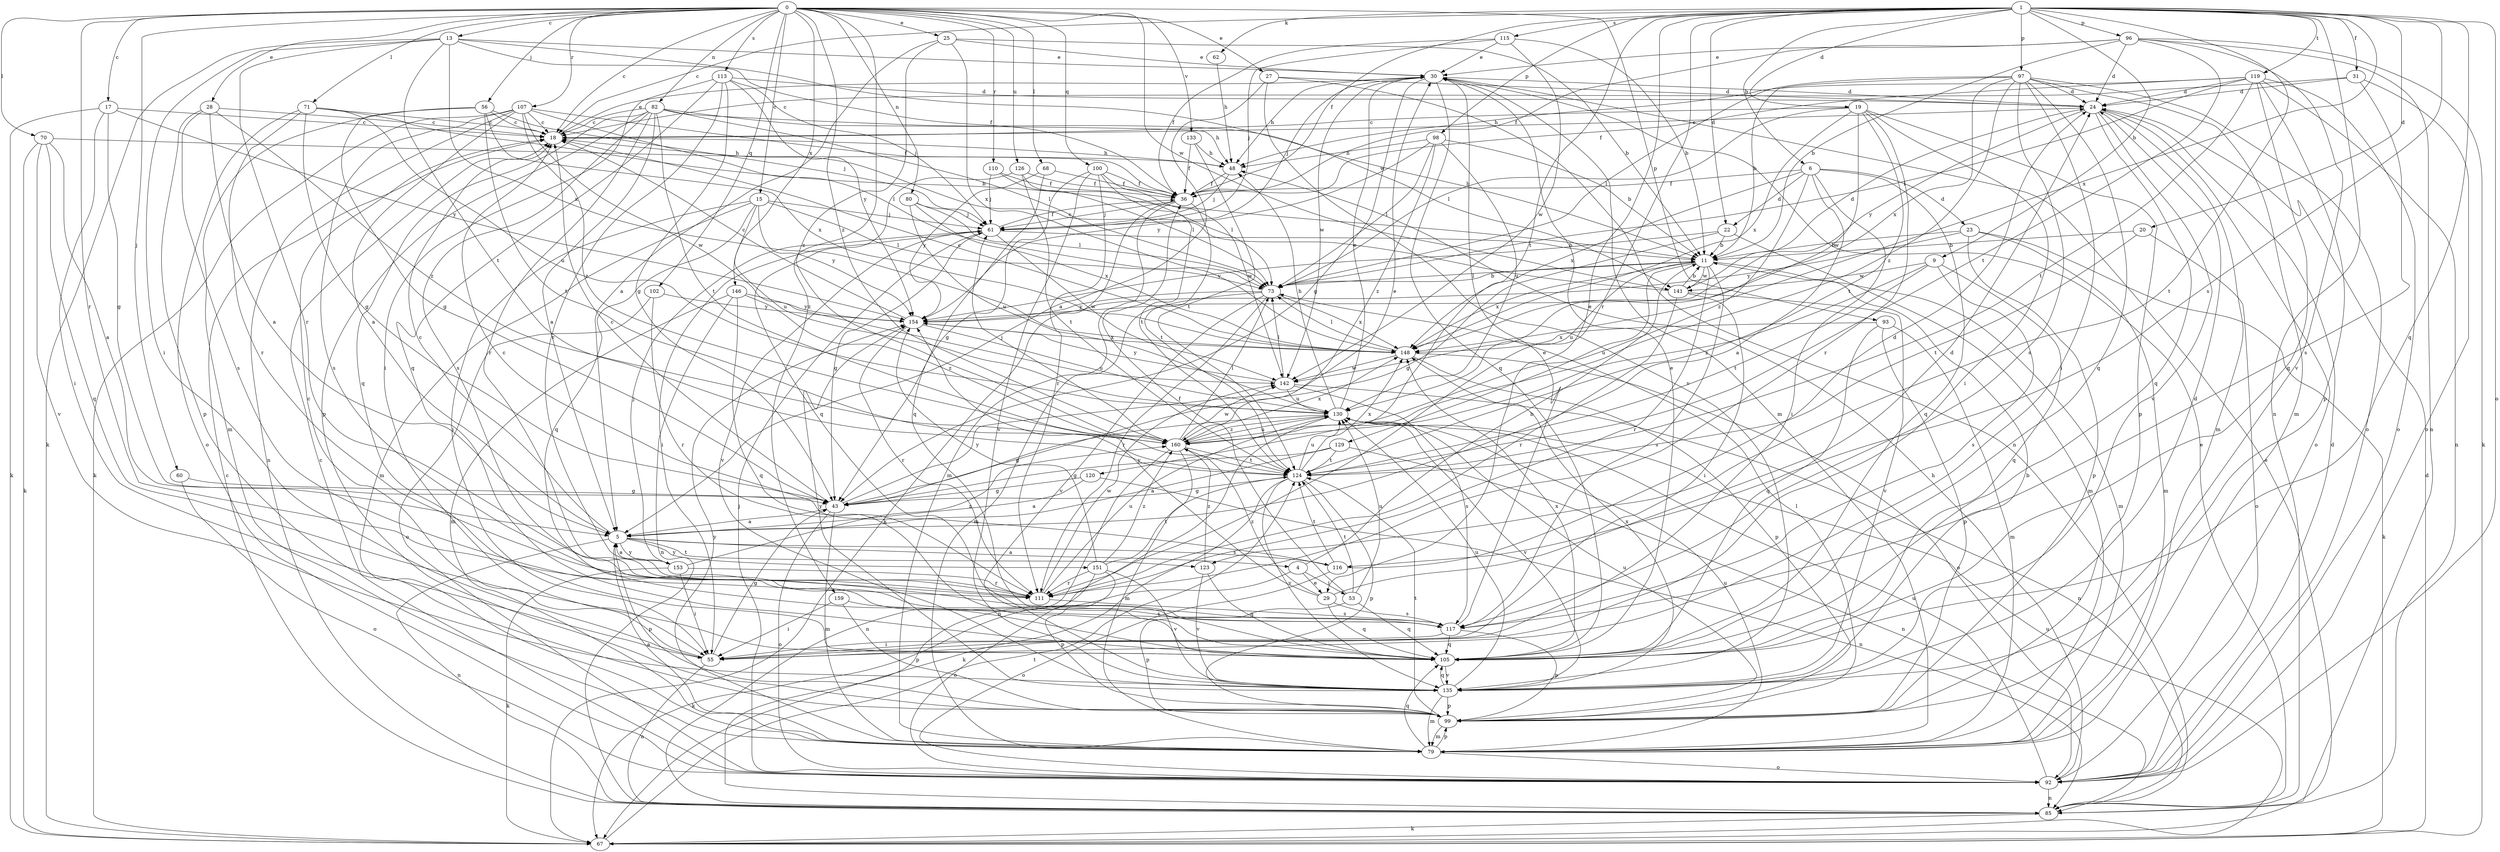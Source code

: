 strict digraph  {
0;
1;
4;
5;
6;
9;
11;
13;
15;
17;
18;
19;
20;
22;
23;
24;
25;
27;
28;
29;
30;
31;
36;
43;
48;
53;
55;
56;
60;
61;
62;
67;
68;
70;
71;
73;
79;
80;
82;
85;
92;
93;
96;
97;
98;
99;
100;
102;
105;
107;
110;
111;
113;
115;
116;
117;
119;
120;
123;
124;
126;
129;
130;
133;
135;
141;
142;
146;
148;
151;
153;
154;
159;
160;
0 -> 13  [label=c];
0 -> 15  [label=c];
0 -> 17  [label=c];
0 -> 18  [label=c];
0 -> 25  [label=e];
0 -> 27  [label=e];
0 -> 28  [label=e];
0 -> 56  [label=j];
0 -> 60  [label=j];
0 -> 68  [label=l];
0 -> 70  [label=l];
0 -> 71  [label=l];
0 -> 80  [label=n];
0 -> 82  [label=n];
0 -> 93  [label=p];
0 -> 100  [label=q];
0 -> 102  [label=q];
0 -> 107  [label=r];
0 -> 110  [label=r];
0 -> 111  [label=r];
0 -> 113  [label=s];
0 -> 126  [label=u];
0 -> 133  [label=v];
0 -> 141  [label=w];
0 -> 146  [label=x];
0 -> 159  [label=z];
0 -> 160  [label=z];
1 -> 6  [label=b];
1 -> 9  [label=b];
1 -> 18  [label=c];
1 -> 19  [label=d];
1 -> 20  [label=d];
1 -> 22  [label=d];
1 -> 29  [label=e];
1 -> 31  [label=f];
1 -> 36  [label=f];
1 -> 62  [label=k];
1 -> 85  [label=n];
1 -> 92  [label=o];
1 -> 96  [label=p];
1 -> 97  [label=p];
1 -> 98  [label=p];
1 -> 105  [label=q];
1 -> 111  [label=r];
1 -> 115  [label=s];
1 -> 116  [label=s];
1 -> 119  [label=t];
1 -> 120  [label=t];
1 -> 123  [label=t];
1 -> 148  [label=x];
4 -> 11  [label=b];
4 -> 29  [label=e];
4 -> 53  [label=i];
4 -> 67  [label=k];
5 -> 4  [label=a];
5 -> 18  [label=c];
5 -> 85  [label=n];
5 -> 99  [label=p];
5 -> 116  [label=s];
5 -> 123  [label=t];
5 -> 151  [label=y];
5 -> 153  [label=y];
6 -> 5  [label=a];
6 -> 22  [label=d];
6 -> 23  [label=d];
6 -> 36  [label=f];
6 -> 55  [label=i];
6 -> 105  [label=q];
6 -> 148  [label=x];
6 -> 160  [label=z];
9 -> 105  [label=q];
9 -> 117  [label=s];
9 -> 124  [label=t];
9 -> 141  [label=w];
9 -> 160  [label=z];
11 -> 73  [label=l];
11 -> 79  [label=m];
11 -> 111  [label=r];
11 -> 117  [label=s];
11 -> 129  [label=u];
11 -> 130  [label=u];
11 -> 141  [label=w];
11 -> 148  [label=x];
13 -> 30  [label=e];
13 -> 36  [label=f];
13 -> 55  [label=i];
13 -> 67  [label=k];
13 -> 111  [label=r];
13 -> 124  [label=t];
13 -> 141  [label=w];
13 -> 148  [label=x];
15 -> 55  [label=i];
15 -> 61  [label=j];
15 -> 73  [label=l];
15 -> 79  [label=m];
15 -> 105  [label=q];
15 -> 130  [label=u];
15 -> 154  [label=y];
17 -> 18  [label=c];
17 -> 43  [label=g];
17 -> 55  [label=i];
17 -> 67  [label=k];
17 -> 154  [label=y];
18 -> 30  [label=e];
18 -> 48  [label=h];
19 -> 18  [label=c];
19 -> 55  [label=i];
19 -> 73  [label=l];
19 -> 99  [label=p];
19 -> 111  [label=r];
19 -> 124  [label=t];
19 -> 142  [label=w];
19 -> 148  [label=x];
20 -> 11  [label=b];
20 -> 92  [label=o];
20 -> 124  [label=t];
22 -> 11  [label=b];
22 -> 43  [label=g];
22 -> 79  [label=m];
22 -> 154  [label=y];
23 -> 11  [label=b];
23 -> 67  [label=k];
23 -> 79  [label=m];
23 -> 99  [label=p];
23 -> 154  [label=y];
24 -> 18  [label=c];
24 -> 79  [label=m];
24 -> 92  [label=o];
24 -> 105  [label=q];
24 -> 135  [label=v];
24 -> 154  [label=y];
25 -> 5  [label=a];
25 -> 11  [label=b];
25 -> 30  [label=e];
25 -> 148  [label=x];
25 -> 160  [label=z];
27 -> 5  [label=a];
27 -> 24  [label=d];
27 -> 85  [label=n];
27 -> 135  [label=v];
28 -> 5  [label=a];
28 -> 18  [label=c];
28 -> 99  [label=p];
28 -> 117  [label=s];
28 -> 160  [label=z];
29 -> 24  [label=d];
29 -> 105  [label=q];
29 -> 117  [label=s];
29 -> 154  [label=y];
29 -> 160  [label=z];
30 -> 24  [label=d];
30 -> 43  [label=g];
30 -> 48  [label=h];
30 -> 61  [label=j];
30 -> 79  [label=m];
30 -> 105  [label=q];
30 -> 142  [label=w];
31 -> 18  [label=c];
31 -> 24  [label=d];
31 -> 92  [label=o];
31 -> 117  [label=s];
36 -> 61  [label=j];
36 -> 67  [label=k];
36 -> 79  [label=m];
36 -> 124  [label=t];
43 -> 5  [label=a];
43 -> 18  [label=c];
43 -> 30  [label=e];
43 -> 79  [label=m];
43 -> 92  [label=o];
48 -> 36  [label=f];
48 -> 61  [label=j];
53 -> 36  [label=f];
53 -> 99  [label=p];
53 -> 105  [label=q];
53 -> 124  [label=t];
53 -> 130  [label=u];
55 -> 18  [label=c];
55 -> 43  [label=g];
55 -> 85  [label=n];
56 -> 18  [label=c];
56 -> 43  [label=g];
56 -> 61  [label=j];
56 -> 79  [label=m];
56 -> 124  [label=t];
56 -> 148  [label=x];
60 -> 43  [label=g];
60 -> 92  [label=o];
61 -> 11  [label=b];
61 -> 36  [label=f];
61 -> 43  [label=g];
61 -> 55  [label=i];
61 -> 135  [label=v];
61 -> 142  [label=w];
62 -> 48  [label=h];
67 -> 24  [label=d];
67 -> 30  [label=e];
67 -> 124  [label=t];
67 -> 130  [label=u];
68 -> 36  [label=f];
68 -> 105  [label=q];
68 -> 154  [label=y];
70 -> 5  [label=a];
70 -> 48  [label=h];
70 -> 67  [label=k];
70 -> 105  [label=q];
70 -> 135  [label=v];
71 -> 11  [label=b];
71 -> 18  [label=c];
71 -> 43  [label=g];
71 -> 92  [label=o];
71 -> 111  [label=r];
71 -> 130  [label=u];
73 -> 11  [label=b];
73 -> 79  [label=m];
73 -> 111  [label=r];
73 -> 135  [label=v];
73 -> 148  [label=x];
73 -> 154  [label=y];
79 -> 5  [label=a];
79 -> 92  [label=o];
79 -> 99  [label=p];
79 -> 105  [label=q];
79 -> 130  [label=u];
79 -> 154  [label=y];
80 -> 61  [label=j];
80 -> 73  [label=l];
80 -> 130  [label=u];
80 -> 148  [label=x];
82 -> 5  [label=a];
82 -> 11  [label=b];
82 -> 18  [label=c];
82 -> 48  [label=h];
82 -> 73  [label=l];
82 -> 99  [label=p];
82 -> 105  [label=q];
82 -> 111  [label=r];
82 -> 117  [label=s];
82 -> 124  [label=t];
85 -> 18  [label=c];
85 -> 30  [label=e];
85 -> 67  [label=k];
92 -> 18  [label=c];
92 -> 24  [label=d];
92 -> 48  [label=h];
92 -> 61  [label=j];
92 -> 85  [label=n];
92 -> 130  [label=u];
93 -> 79  [label=m];
93 -> 99  [label=p];
93 -> 105  [label=q];
93 -> 148  [label=x];
96 -> 11  [label=b];
96 -> 24  [label=d];
96 -> 30  [label=e];
96 -> 36  [label=f];
96 -> 67  [label=k];
96 -> 85  [label=n];
96 -> 124  [label=t];
96 -> 135  [label=v];
97 -> 11  [label=b];
97 -> 24  [label=d];
97 -> 55  [label=i];
97 -> 73  [label=l];
97 -> 79  [label=m];
97 -> 92  [label=o];
97 -> 105  [label=q];
97 -> 117  [label=s];
97 -> 148  [label=x];
97 -> 160  [label=z];
98 -> 11  [label=b];
98 -> 48  [label=h];
98 -> 73  [label=l];
98 -> 130  [label=u];
98 -> 154  [label=y];
98 -> 160  [label=z];
99 -> 73  [label=l];
99 -> 79  [label=m];
99 -> 124  [label=t];
99 -> 130  [label=u];
100 -> 36  [label=f];
100 -> 43  [label=g];
100 -> 111  [label=r];
100 -> 124  [label=t];
100 -> 135  [label=v];
100 -> 142  [label=w];
102 -> 92  [label=o];
102 -> 111  [label=r];
102 -> 154  [label=y];
105 -> 30  [label=e];
105 -> 135  [label=v];
105 -> 148  [label=x];
107 -> 5  [label=a];
107 -> 18  [label=c];
107 -> 36  [label=f];
107 -> 67  [label=k];
107 -> 73  [label=l];
107 -> 85  [label=n];
107 -> 117  [label=s];
107 -> 142  [label=w];
107 -> 160  [label=z];
110 -> 36  [label=f];
110 -> 61  [label=j];
110 -> 73  [label=l];
111 -> 117  [label=s];
111 -> 130  [label=u];
111 -> 142  [label=w];
113 -> 24  [label=d];
113 -> 43  [label=g];
113 -> 55  [label=i];
113 -> 61  [label=j];
113 -> 105  [label=q];
113 -> 111  [label=r];
113 -> 154  [label=y];
115 -> 11  [label=b];
115 -> 30  [label=e];
115 -> 36  [label=f];
115 -> 61  [label=j];
115 -> 142  [label=w];
116 -> 18  [label=c];
116 -> 24  [label=d];
116 -> 92  [label=o];
116 -> 124  [label=t];
117 -> 30  [label=e];
117 -> 55  [label=i];
117 -> 99  [label=p];
117 -> 105  [label=q];
119 -> 24  [label=d];
119 -> 36  [label=f];
119 -> 48  [label=h];
119 -> 73  [label=l];
119 -> 85  [label=n];
119 -> 92  [label=o];
119 -> 99  [label=p];
119 -> 105  [label=q];
119 -> 124  [label=t];
120 -> 5  [label=a];
120 -> 43  [label=g];
120 -> 85  [label=n];
123 -> 105  [label=q];
123 -> 135  [label=v];
123 -> 160  [label=z];
124 -> 43  [label=g];
124 -> 67  [label=k];
124 -> 99  [label=p];
124 -> 130  [label=u];
124 -> 135  [label=v];
124 -> 148  [label=x];
126 -> 36  [label=f];
126 -> 73  [label=l];
126 -> 105  [label=q];
126 -> 124  [label=t];
129 -> 5  [label=a];
129 -> 43  [label=g];
129 -> 85  [label=n];
129 -> 124  [label=t];
130 -> 30  [label=e];
130 -> 43  [label=g];
130 -> 48  [label=h];
130 -> 85  [label=n];
130 -> 135  [label=v];
130 -> 160  [label=z];
133 -> 36  [label=f];
133 -> 48  [label=h];
133 -> 124  [label=t];
135 -> 11  [label=b];
135 -> 24  [label=d];
135 -> 79  [label=m];
135 -> 99  [label=p];
135 -> 105  [label=q];
135 -> 130  [label=u];
135 -> 148  [label=x];
135 -> 154  [label=y];
141 -> 11  [label=b];
141 -> 18  [label=c];
141 -> 24  [label=d];
141 -> 55  [label=i];
141 -> 111  [label=r];
141 -> 135  [label=v];
142 -> 73  [label=l];
142 -> 85  [label=n];
142 -> 117  [label=s];
142 -> 130  [label=u];
142 -> 154  [label=y];
146 -> 79  [label=m];
146 -> 85  [label=n];
146 -> 105  [label=q];
146 -> 154  [label=y];
146 -> 160  [label=z];
148 -> 18  [label=c];
148 -> 73  [label=l];
148 -> 92  [label=o];
148 -> 99  [label=p];
148 -> 142  [label=w];
151 -> 92  [label=o];
151 -> 99  [label=p];
151 -> 111  [label=r];
151 -> 124  [label=t];
151 -> 135  [label=v];
151 -> 154  [label=y];
151 -> 160  [label=z];
153 -> 5  [label=a];
153 -> 55  [label=i];
153 -> 61  [label=j];
153 -> 67  [label=k];
153 -> 111  [label=r];
153 -> 160  [label=z];
154 -> 18  [label=c];
154 -> 111  [label=r];
154 -> 130  [label=u];
154 -> 148  [label=x];
159 -> 55  [label=i];
159 -> 99  [label=p];
159 -> 117  [label=s];
160 -> 61  [label=j];
160 -> 73  [label=l];
160 -> 79  [label=m];
160 -> 85  [label=n];
160 -> 124  [label=t];
160 -> 130  [label=u];
160 -> 142  [label=w];
160 -> 148  [label=x];
}
